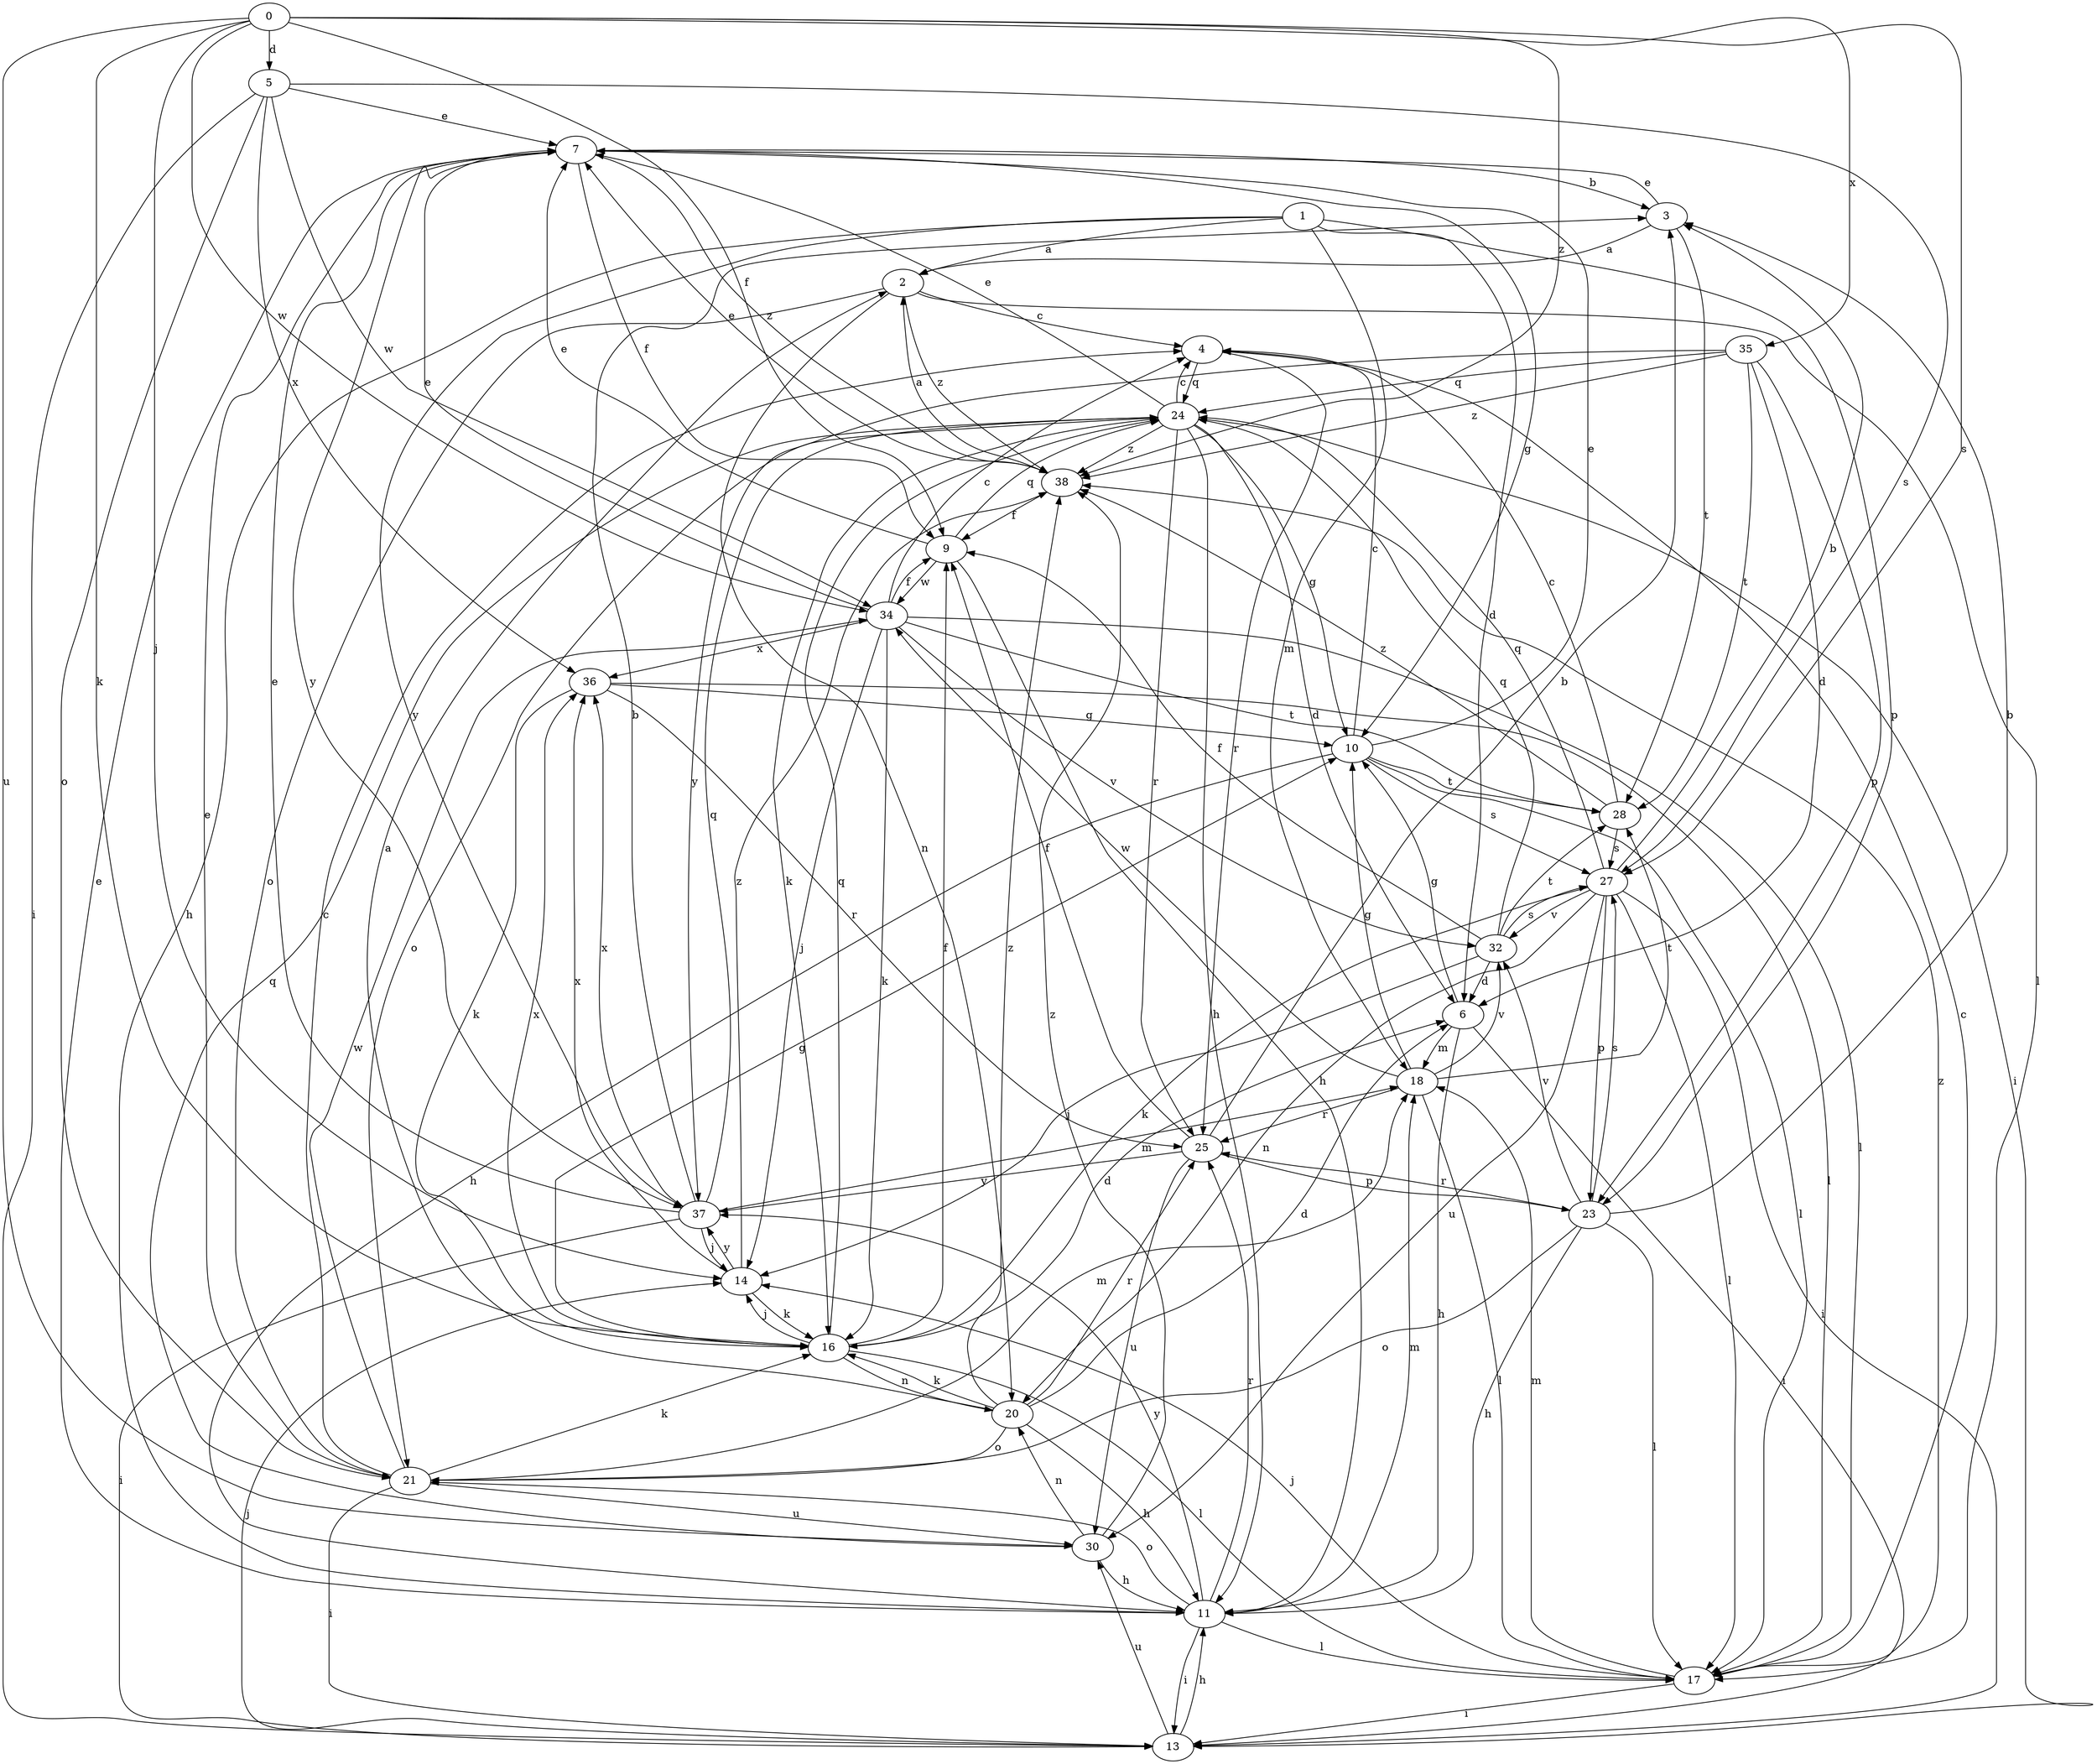 strict digraph  {
0;
1;
2;
3;
4;
5;
6;
7;
9;
10;
11;
13;
14;
16;
17;
18;
20;
21;
23;
24;
25;
27;
28;
30;
32;
34;
35;
36;
37;
38;
0 -> 5  [label=d];
0 -> 9  [label=f];
0 -> 14  [label=j];
0 -> 16  [label=k];
0 -> 27  [label=s];
0 -> 30  [label=u];
0 -> 34  [label=w];
0 -> 35  [label=x];
0 -> 38  [label=z];
1 -> 2  [label=a];
1 -> 6  [label=d];
1 -> 11  [label=h];
1 -> 18  [label=m];
1 -> 23  [label=p];
1 -> 37  [label=y];
2 -> 4  [label=c];
2 -> 17  [label=l];
2 -> 20  [label=n];
2 -> 21  [label=o];
2 -> 38  [label=z];
3 -> 2  [label=a];
3 -> 7  [label=e];
3 -> 28  [label=t];
4 -> 24  [label=q];
4 -> 25  [label=r];
5 -> 7  [label=e];
5 -> 13  [label=i];
5 -> 21  [label=o];
5 -> 27  [label=s];
5 -> 34  [label=w];
5 -> 36  [label=x];
6 -> 10  [label=g];
6 -> 11  [label=h];
6 -> 13  [label=i];
6 -> 18  [label=m];
7 -> 3  [label=b];
7 -> 9  [label=f];
7 -> 10  [label=g];
7 -> 37  [label=y];
7 -> 38  [label=z];
9 -> 7  [label=e];
9 -> 11  [label=h];
9 -> 24  [label=q];
9 -> 34  [label=w];
10 -> 4  [label=c];
10 -> 7  [label=e];
10 -> 11  [label=h];
10 -> 17  [label=l];
10 -> 27  [label=s];
10 -> 28  [label=t];
11 -> 7  [label=e];
11 -> 13  [label=i];
11 -> 17  [label=l];
11 -> 18  [label=m];
11 -> 21  [label=o];
11 -> 25  [label=r];
11 -> 37  [label=y];
13 -> 11  [label=h];
13 -> 14  [label=j];
13 -> 30  [label=u];
14 -> 16  [label=k];
14 -> 36  [label=x];
14 -> 37  [label=y];
14 -> 38  [label=z];
16 -> 6  [label=d];
16 -> 9  [label=f];
16 -> 10  [label=g];
16 -> 14  [label=j];
16 -> 17  [label=l];
16 -> 20  [label=n];
16 -> 24  [label=q];
16 -> 36  [label=x];
17 -> 4  [label=c];
17 -> 13  [label=i];
17 -> 14  [label=j];
17 -> 18  [label=m];
17 -> 38  [label=z];
18 -> 10  [label=g];
18 -> 17  [label=l];
18 -> 25  [label=r];
18 -> 28  [label=t];
18 -> 32  [label=v];
18 -> 34  [label=w];
20 -> 2  [label=a];
20 -> 6  [label=d];
20 -> 11  [label=h];
20 -> 16  [label=k];
20 -> 21  [label=o];
20 -> 25  [label=r];
20 -> 38  [label=z];
21 -> 4  [label=c];
21 -> 7  [label=e];
21 -> 13  [label=i];
21 -> 16  [label=k];
21 -> 18  [label=m];
21 -> 30  [label=u];
21 -> 34  [label=w];
23 -> 3  [label=b];
23 -> 11  [label=h];
23 -> 17  [label=l];
23 -> 21  [label=o];
23 -> 25  [label=r];
23 -> 27  [label=s];
23 -> 32  [label=v];
24 -> 4  [label=c];
24 -> 6  [label=d];
24 -> 7  [label=e];
24 -> 10  [label=g];
24 -> 11  [label=h];
24 -> 13  [label=i];
24 -> 16  [label=k];
24 -> 21  [label=o];
24 -> 25  [label=r];
24 -> 38  [label=z];
25 -> 3  [label=b];
25 -> 9  [label=f];
25 -> 23  [label=p];
25 -> 30  [label=u];
25 -> 37  [label=y];
27 -> 3  [label=b];
27 -> 13  [label=i];
27 -> 16  [label=k];
27 -> 17  [label=l];
27 -> 20  [label=n];
27 -> 23  [label=p];
27 -> 24  [label=q];
27 -> 30  [label=u];
27 -> 32  [label=v];
28 -> 4  [label=c];
28 -> 27  [label=s];
28 -> 38  [label=z];
30 -> 11  [label=h];
30 -> 20  [label=n];
30 -> 24  [label=q];
30 -> 38  [label=z];
32 -> 6  [label=d];
32 -> 9  [label=f];
32 -> 14  [label=j];
32 -> 24  [label=q];
32 -> 27  [label=s];
32 -> 28  [label=t];
34 -> 4  [label=c];
34 -> 7  [label=e];
34 -> 9  [label=f];
34 -> 14  [label=j];
34 -> 16  [label=k];
34 -> 17  [label=l];
34 -> 28  [label=t];
34 -> 32  [label=v];
34 -> 36  [label=x];
35 -> 6  [label=d];
35 -> 23  [label=p];
35 -> 24  [label=q];
35 -> 28  [label=t];
35 -> 37  [label=y];
35 -> 38  [label=z];
36 -> 10  [label=g];
36 -> 16  [label=k];
36 -> 17  [label=l];
36 -> 25  [label=r];
37 -> 3  [label=b];
37 -> 7  [label=e];
37 -> 13  [label=i];
37 -> 14  [label=j];
37 -> 18  [label=m];
37 -> 24  [label=q];
37 -> 36  [label=x];
38 -> 2  [label=a];
38 -> 7  [label=e];
38 -> 9  [label=f];
}
